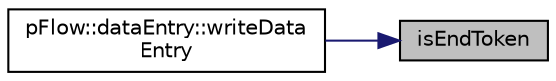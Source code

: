 digraph "isEndToken"
{
 // LATEX_PDF_SIZE
  edge [fontname="Helvetica",fontsize="10",labelfontname="Helvetica",labelfontsize="10"];
  node [fontname="Helvetica",fontsize="10",shape=record];
  rankdir="RL";
  Node1 [label="isEndToken",height=0.2,width=0.4,color="black", fillcolor="grey75", style="filled", fontcolor="black",tooltip=" "];
  Node1 -> Node2 [dir="back",color="midnightblue",fontsize="10",style="solid",fontname="Helvetica"];
  Node2 [label="pFlow::dataEntry::writeData\lEntry",height=0.2,width=0.4,color="black", fillcolor="white", style="filled",URL="$classpFlow_1_1dataEntry.html#aad22b29fba434ea640dcf3dcf1beb293",tooltip="write dataEntry to stream"];
}
